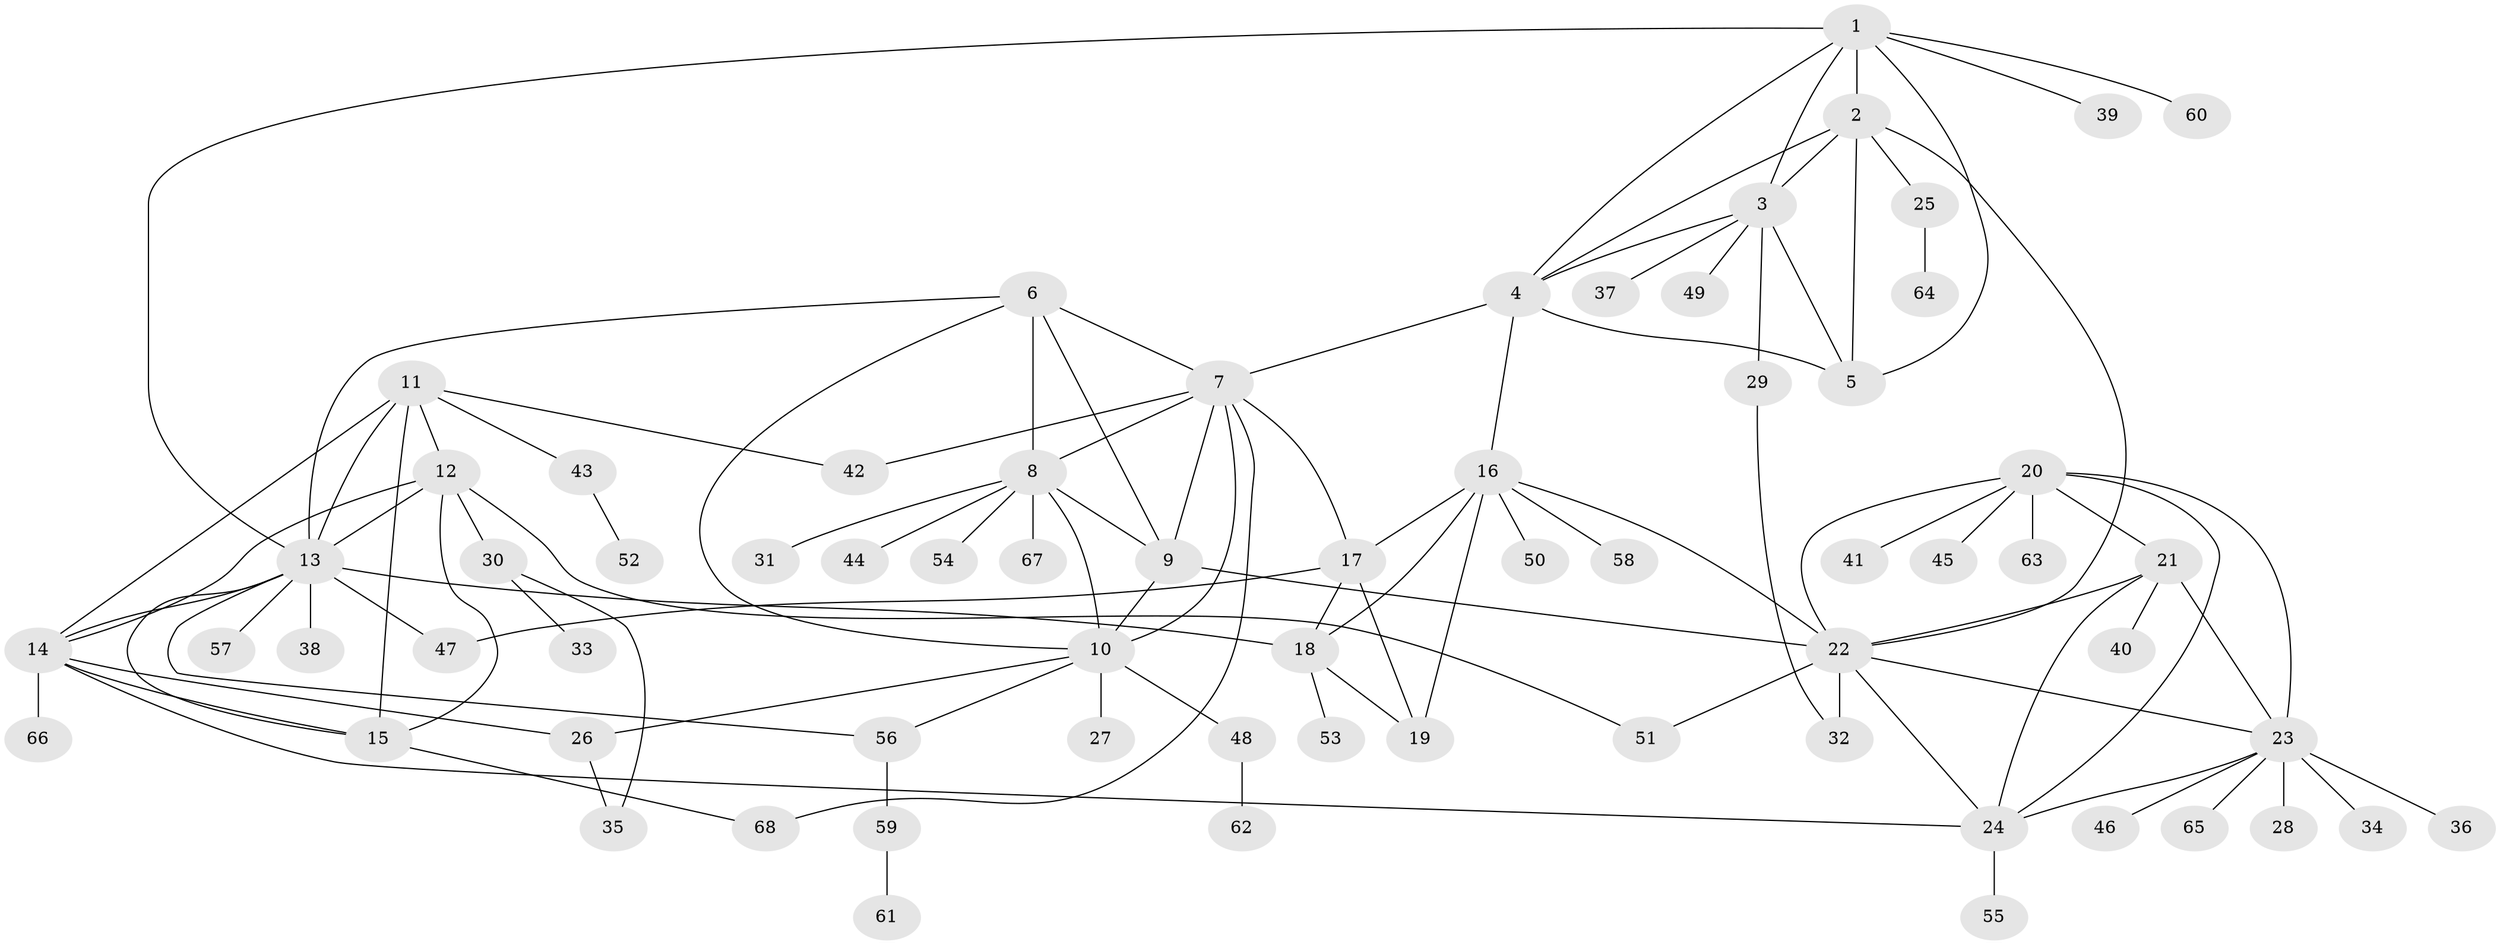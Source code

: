 // original degree distribution, {8: 0.045454545454545456, 6: 0.03636363636363636, 7: 0.03636363636363636, 5: 0.045454545454545456, 9: 0.045454545454545456, 12: 0.00909090909090909, 10: 0.00909090909090909, 3: 0.07272727272727272, 1: 0.5454545454545454, 2: 0.12727272727272726, 4: 0.02727272727272727}
// Generated by graph-tools (version 1.1) at 2025/52/03/04/25 22:52:05]
// undirected, 68 vertices, 108 edges
graph export_dot {
  node [color=gray90,style=filled];
  1;
  2;
  3;
  4;
  5;
  6;
  7;
  8;
  9;
  10;
  11;
  12;
  13;
  14;
  15;
  16;
  17;
  18;
  19;
  20;
  21;
  22;
  23;
  24;
  25;
  26;
  27;
  28;
  29;
  30;
  31;
  32;
  33;
  34;
  35;
  36;
  37;
  38;
  39;
  40;
  41;
  42;
  43;
  44;
  45;
  46;
  47;
  48;
  49;
  50;
  51;
  52;
  53;
  54;
  55;
  56;
  57;
  58;
  59;
  60;
  61;
  62;
  63;
  64;
  65;
  66;
  67;
  68;
  1 -- 2 [weight=1.0];
  1 -- 3 [weight=1.0];
  1 -- 4 [weight=1.0];
  1 -- 5 [weight=1.0];
  1 -- 13 [weight=1.0];
  1 -- 39 [weight=1.0];
  1 -- 60 [weight=1.0];
  2 -- 3 [weight=1.0];
  2 -- 4 [weight=1.0];
  2 -- 5 [weight=1.0];
  2 -- 22 [weight=1.0];
  2 -- 25 [weight=1.0];
  3 -- 4 [weight=1.0];
  3 -- 5 [weight=1.0];
  3 -- 29 [weight=1.0];
  3 -- 37 [weight=1.0];
  3 -- 49 [weight=1.0];
  4 -- 5 [weight=1.0];
  4 -- 7 [weight=1.0];
  4 -- 16 [weight=1.0];
  6 -- 7 [weight=1.0];
  6 -- 8 [weight=1.0];
  6 -- 9 [weight=1.0];
  6 -- 10 [weight=1.0];
  6 -- 13 [weight=1.0];
  7 -- 8 [weight=1.0];
  7 -- 9 [weight=1.0];
  7 -- 10 [weight=1.0];
  7 -- 17 [weight=1.0];
  7 -- 42 [weight=1.0];
  7 -- 68 [weight=1.0];
  8 -- 9 [weight=1.0];
  8 -- 10 [weight=1.0];
  8 -- 31 [weight=1.0];
  8 -- 44 [weight=1.0];
  8 -- 54 [weight=1.0];
  8 -- 67 [weight=1.0];
  9 -- 10 [weight=1.0];
  9 -- 22 [weight=1.0];
  10 -- 26 [weight=1.0];
  10 -- 27 [weight=1.0];
  10 -- 48 [weight=1.0];
  10 -- 56 [weight=1.0];
  11 -- 12 [weight=1.0];
  11 -- 13 [weight=1.0];
  11 -- 14 [weight=1.0];
  11 -- 15 [weight=1.0];
  11 -- 42 [weight=1.0];
  11 -- 43 [weight=1.0];
  12 -- 13 [weight=1.0];
  12 -- 14 [weight=1.0];
  12 -- 15 [weight=1.0];
  12 -- 30 [weight=1.0];
  12 -- 51 [weight=1.0];
  13 -- 14 [weight=1.0];
  13 -- 15 [weight=1.0];
  13 -- 18 [weight=1.0];
  13 -- 38 [weight=1.0];
  13 -- 47 [weight=1.0];
  13 -- 56 [weight=1.0];
  13 -- 57 [weight=1.0];
  14 -- 15 [weight=1.0];
  14 -- 24 [weight=1.0];
  14 -- 26 [weight=1.0];
  14 -- 66 [weight=1.0];
  15 -- 68 [weight=1.0];
  16 -- 17 [weight=1.0];
  16 -- 18 [weight=2.0];
  16 -- 19 [weight=1.0];
  16 -- 22 [weight=1.0];
  16 -- 50 [weight=1.0];
  16 -- 58 [weight=1.0];
  17 -- 18 [weight=2.0];
  17 -- 19 [weight=1.0];
  17 -- 47 [weight=1.0];
  18 -- 19 [weight=2.0];
  18 -- 53 [weight=1.0];
  20 -- 21 [weight=1.0];
  20 -- 22 [weight=1.0];
  20 -- 23 [weight=1.0];
  20 -- 24 [weight=1.0];
  20 -- 41 [weight=1.0];
  20 -- 45 [weight=1.0];
  20 -- 63 [weight=1.0];
  21 -- 22 [weight=1.0];
  21 -- 23 [weight=1.0];
  21 -- 24 [weight=1.0];
  21 -- 40 [weight=1.0];
  22 -- 23 [weight=1.0];
  22 -- 24 [weight=2.0];
  22 -- 32 [weight=2.0];
  22 -- 51 [weight=1.0];
  23 -- 24 [weight=1.0];
  23 -- 28 [weight=1.0];
  23 -- 34 [weight=1.0];
  23 -- 36 [weight=1.0];
  23 -- 46 [weight=1.0];
  23 -- 65 [weight=1.0];
  24 -- 55 [weight=1.0];
  25 -- 64 [weight=1.0];
  26 -- 35 [weight=1.0];
  29 -- 32 [weight=1.0];
  30 -- 33 [weight=1.0];
  30 -- 35 [weight=1.0];
  43 -- 52 [weight=1.0];
  48 -- 62 [weight=1.0];
  56 -- 59 [weight=1.0];
  59 -- 61 [weight=1.0];
}
